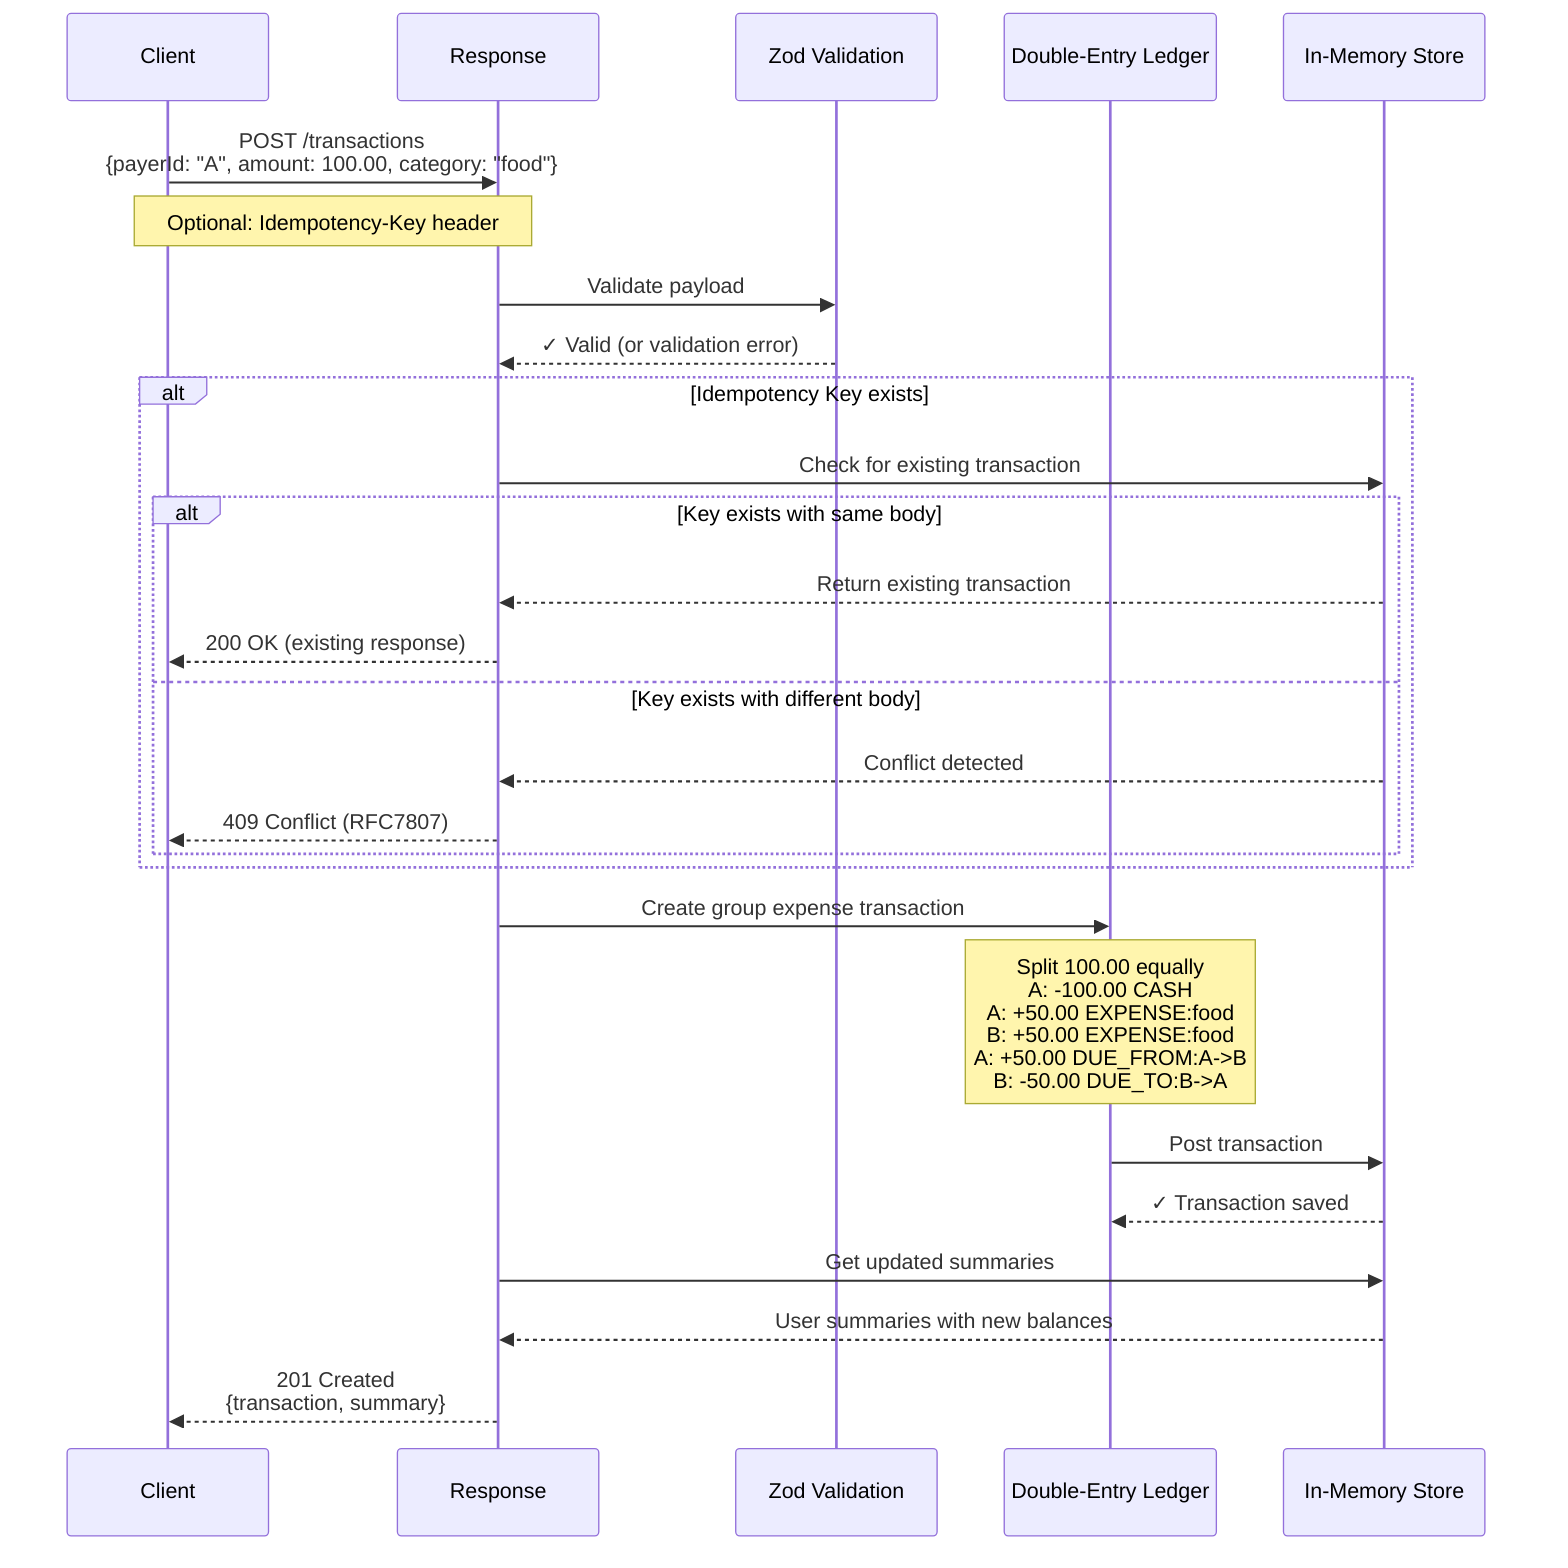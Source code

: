 sequenceDiagram
    participant Client
    participant API as POST /transactions
    participant Validator as Zod Validation
    participant Ledger as Double-Entry Ledger
    participant Store as In-Memory Store
    participant API as Response

    Client->>API: POST /transactions<br/>{payerId: "A", amount: 100.00, category: "food"}
    Note over Client,API: Optional: Idempotency-Key header

    API->>Validator: Validate payload
    Validator-->>API: ✓ Valid (or validation error)

    alt Idempotency Key exists
        API->>Store: Check for existing transaction
        alt Key exists with same body
            Store-->>API: Return existing transaction
            API-->>Client: 200 OK (existing response)
        else Key exists with different body
            Store-->>API: Conflict detected
            API-->>Client: 409 Conflict (RFC7807)
        end
    end

    API->>Ledger: Create group expense transaction
    Note over Ledger: Split 100.00 equally<br/>A: -100.00 CASH<br/>A: +50.00 EXPENSE:food<br/>B: +50.00 EXPENSE:food<br/>A: +50.00 DUE_FROM:A->B<br/>B: -50.00 DUE_TO:B->A

    Ledger->>Store: Post transaction
    Store-->>Ledger: ✓ Transaction saved

    API->>Store: Get updated summaries
    Store-->>API: User summaries with new balances

    API-->>Client: 201 Created<br/>{transaction, summary}